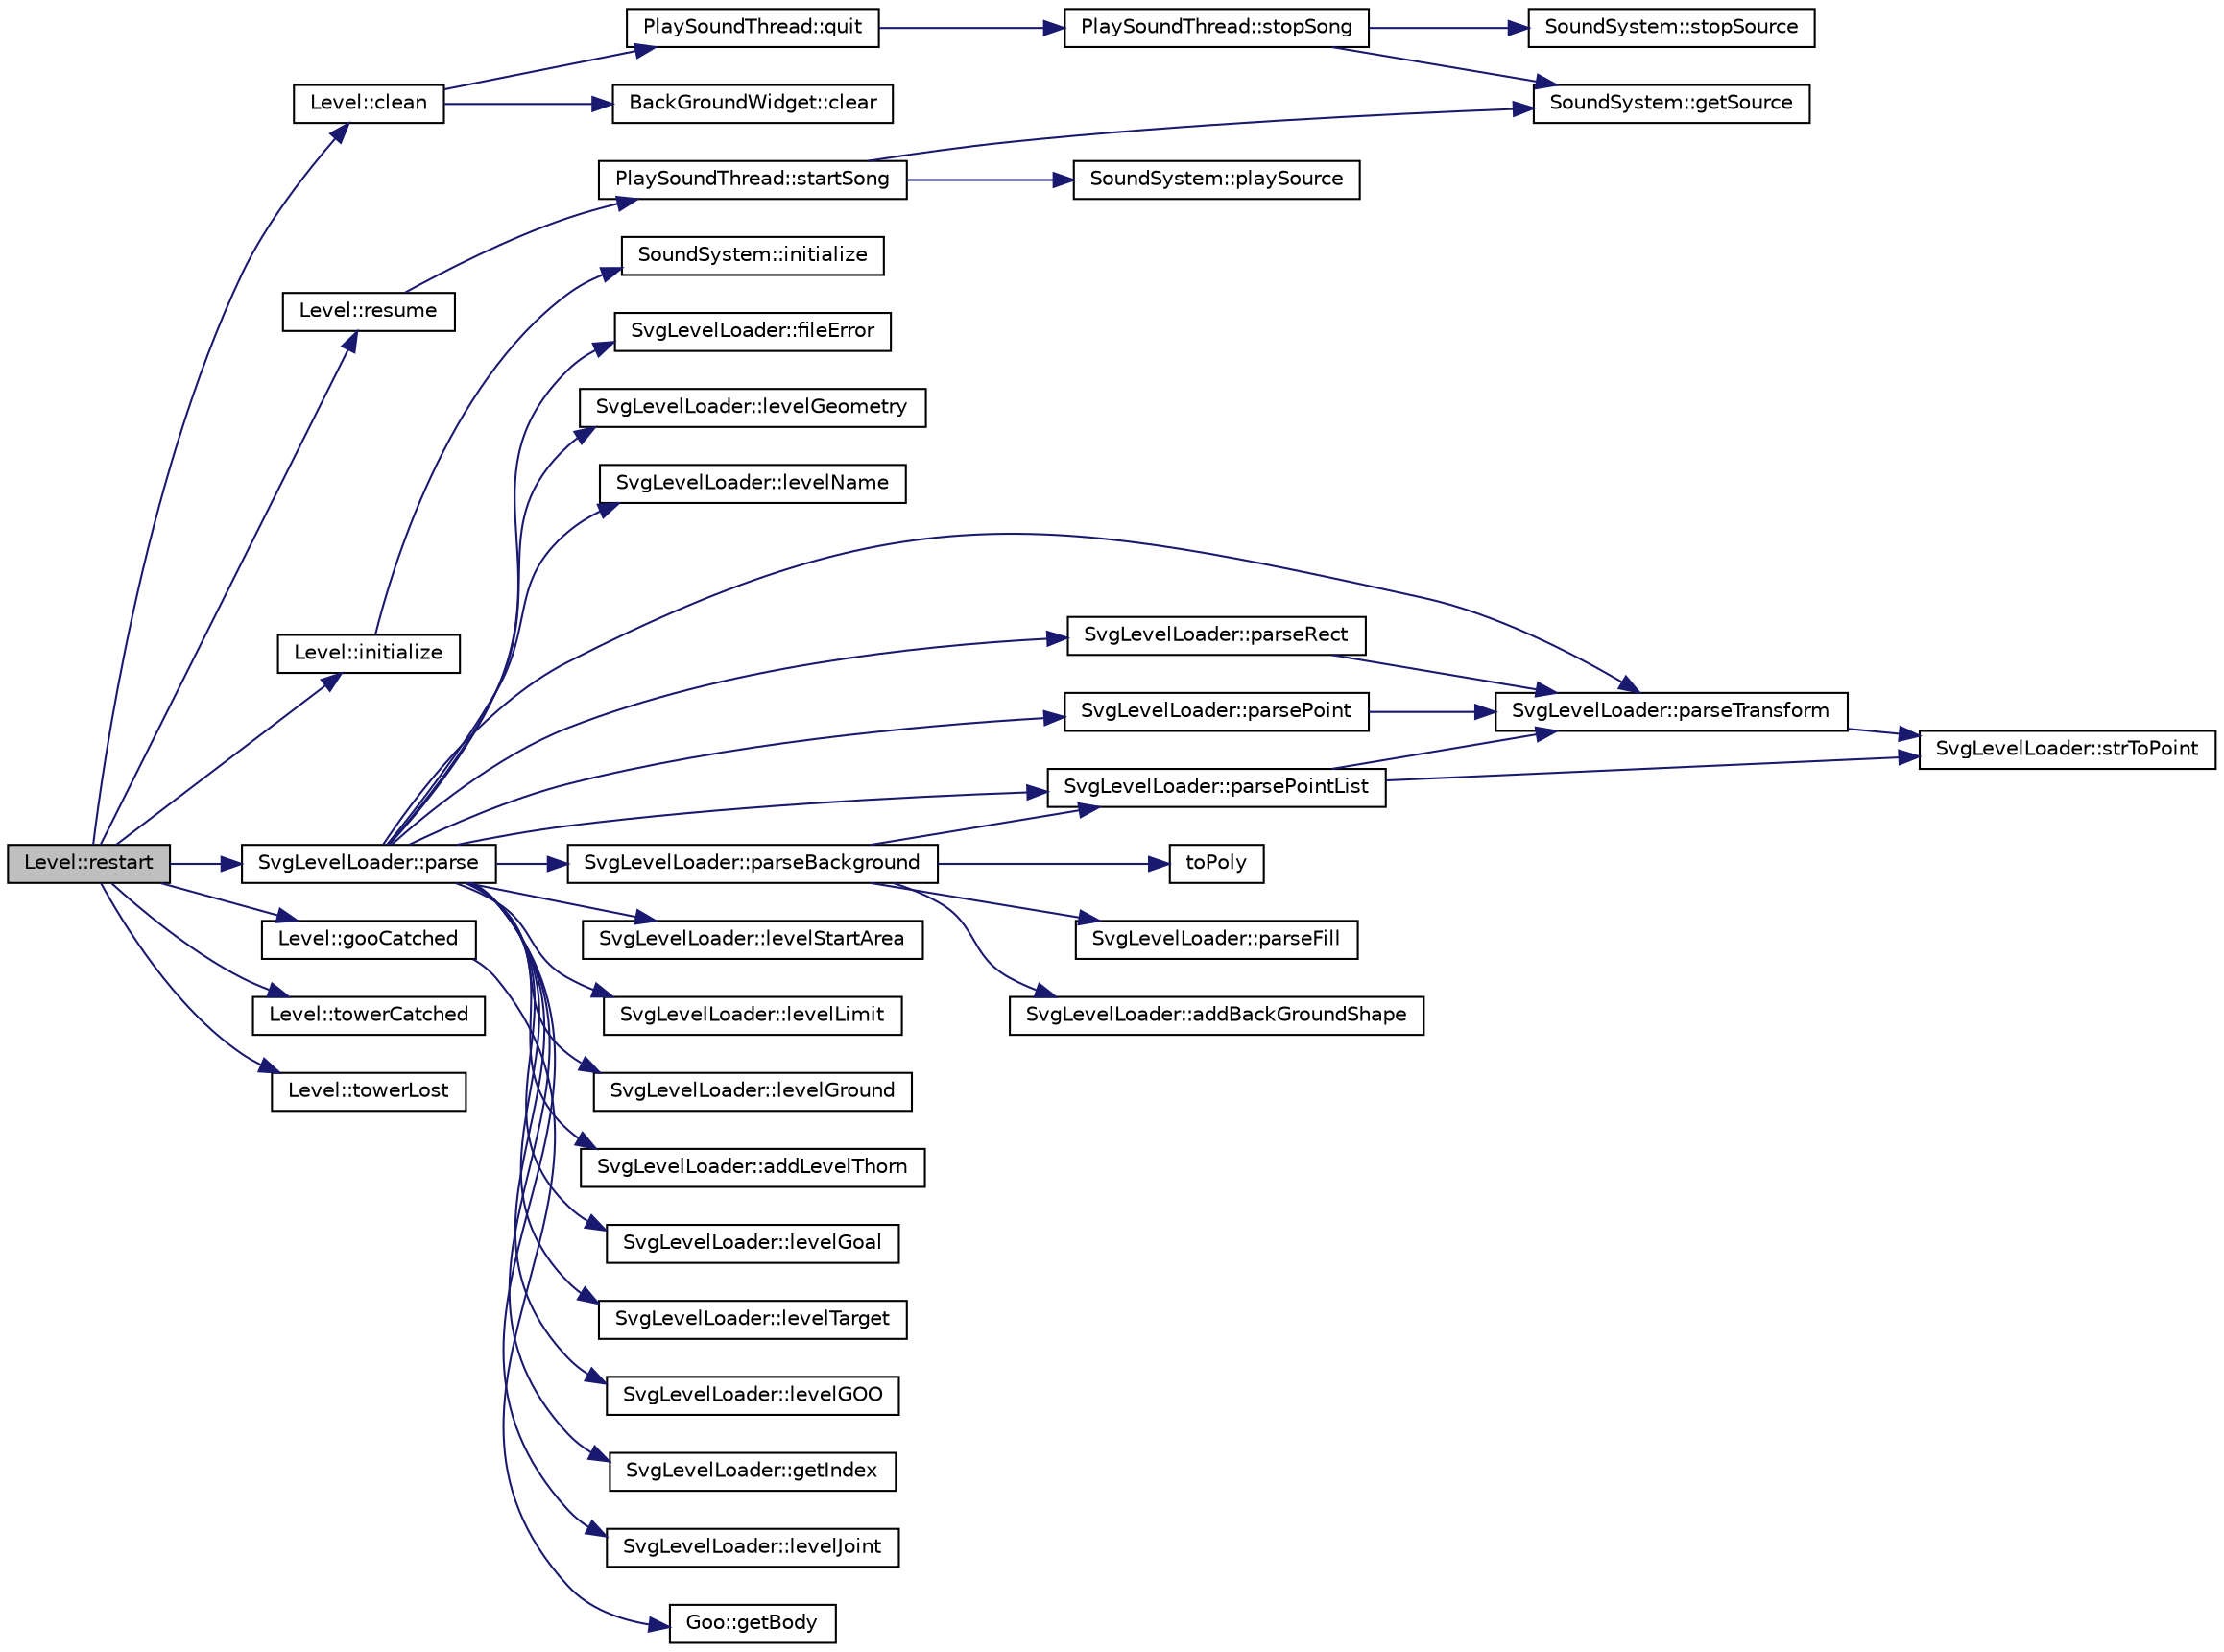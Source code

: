 digraph G
{
  edge [fontname="Helvetica",fontsize="10",labelfontname="Helvetica",labelfontsize="10"];
  node [fontname="Helvetica",fontsize="10",shape=record];
  rankdir="LR";
  Node1 [label="Level::restart",height=0.2,width=0.4,color="black", fillcolor="grey75", style="filled" fontcolor="black"];
  Node1 -> Node2 [color="midnightblue",fontsize="10",style="solid",fontname="Helvetica"];
  Node2 [label="Level::clean",height=0.2,width=0.4,color="black", fillcolor="white", style="filled",URL="$d2/d9d/classLevel.html#ae0a26097977060d77093424cfd689ab7"];
  Node2 -> Node3 [color="midnightblue",fontsize="10",style="solid",fontname="Helvetica"];
  Node3 [label="PlaySoundThread::quit",height=0.2,width=0.4,color="black", fillcolor="white", style="filled",URL="$d4/de4/classPlaySoundThread.html#a7f6102dd83dba877d6b789c583ec16b3"];
  Node3 -> Node4 [color="midnightblue",fontsize="10",style="solid",fontname="Helvetica"];
  Node4 [label="PlaySoundThread::stopSong",height=0.2,width=0.4,color="black", fillcolor="white", style="filled",URL="$d4/de4/classPlaySoundThread.html#afce815d06b91392e7a4b899596b236bc"];
  Node4 -> Node5 [color="midnightblue",fontsize="10",style="solid",fontname="Helvetica"];
  Node5 [label="SoundSystem::getSource",height=0.2,width=0.4,color="black", fillcolor="white", style="filled",URL="$d3/dd2/classSoundSystem.html#af1a96ab8ff03a4f7aa8a5d306cc7aef7"];
  Node4 -> Node6 [color="midnightblue",fontsize="10",style="solid",fontname="Helvetica"];
  Node6 [label="SoundSystem::stopSource",height=0.2,width=0.4,color="black", fillcolor="white", style="filled",URL="$d3/dd2/classSoundSystem.html#a637bdd69eddc897ad4135f2fa4008dcc"];
  Node2 -> Node7 [color="midnightblue",fontsize="10",style="solid",fontname="Helvetica"];
  Node7 [label="BackGroundWidget::clear",height=0.2,width=0.4,color="black", fillcolor="white", style="filled",URL="$d2/d7a/classBackGroundWidget.html#ae9d2523789f168987816e5fb3f7e9dc3"];
  Node1 -> Node8 [color="midnightblue",fontsize="10",style="solid",fontname="Helvetica"];
  Node8 [label="Level::initialize",height=0.2,width=0.4,color="black", fillcolor="white", style="filled",URL="$d2/d9d/classLevel.html#a825f9af42387d4b6a92b282c12a5a070"];
  Node8 -> Node9 [color="midnightblue",fontsize="10",style="solid",fontname="Helvetica"];
  Node9 [label="SoundSystem::initialize",height=0.2,width=0.4,color="black", fillcolor="white", style="filled",URL="$d3/dd2/classSoundSystem.html#a836899b0d84385d0aa865023a2cbe356"];
  Node1 -> Node10 [color="midnightblue",fontsize="10",style="solid",fontname="Helvetica"];
  Node10 [label="SvgLevelLoader::parse",height=0.2,width=0.4,color="black", fillcolor="white", style="filled",URL="$d7/dbb/classSvgLevelLoader.html#a3bbc09b35d62e646892ca2e213e7fd22"];
  Node10 -> Node11 [color="midnightblue",fontsize="10",style="solid",fontname="Helvetica"];
  Node11 [label="SvgLevelLoader::fileError",height=0.2,width=0.4,color="black", fillcolor="white", style="filled",URL="$d7/dbb/classSvgLevelLoader.html#a03d4836e69cb95d65443ca118563a962"];
  Node10 -> Node12 [color="midnightblue",fontsize="10",style="solid",fontname="Helvetica"];
  Node12 [label="SvgLevelLoader::levelGeometry",height=0.2,width=0.4,color="black", fillcolor="white", style="filled",URL="$d7/dbb/classSvgLevelLoader.html#a30ca085198d81be8989157087d029bb9"];
  Node10 -> Node13 [color="midnightblue",fontsize="10",style="solid",fontname="Helvetica"];
  Node13 [label="SvgLevelLoader::levelName",height=0.2,width=0.4,color="black", fillcolor="white", style="filled",URL="$d7/dbb/classSvgLevelLoader.html#acf276433c5df9eeeec9bdaf110359ead"];
  Node10 -> Node14 [color="midnightblue",fontsize="10",style="solid",fontname="Helvetica"];
  Node14 [label="SvgLevelLoader::parseTransform",height=0.2,width=0.4,color="black", fillcolor="white", style="filled",URL="$d7/dbb/classSvgLevelLoader.html#aac30601434ed0f5f52f475c5315f7daf"];
  Node14 -> Node15 [color="midnightblue",fontsize="10",style="solid",fontname="Helvetica"];
  Node15 [label="SvgLevelLoader::strToPoint",height=0.2,width=0.4,color="black", fillcolor="white", style="filled",URL="$d7/dbb/classSvgLevelLoader.html#a9faa5bb2a40a6bacaa0f28fc6460000f"];
  Node10 -> Node16 [color="midnightblue",fontsize="10",style="solid",fontname="Helvetica"];
  Node16 [label="SvgLevelLoader::parseRect",height=0.2,width=0.4,color="black", fillcolor="white", style="filled",URL="$d7/dbb/classSvgLevelLoader.html#a05bc221efc435d870c9a13f3fb95b527"];
  Node16 -> Node14 [color="midnightblue",fontsize="10",style="solid",fontname="Helvetica"];
  Node10 -> Node17 [color="midnightblue",fontsize="10",style="solid",fontname="Helvetica"];
  Node17 [label="SvgLevelLoader::levelStartArea",height=0.2,width=0.4,color="black", fillcolor="white", style="filled",URL="$d7/dbb/classSvgLevelLoader.html#adf17eb403bbde2a32d9a7c7cba97f417"];
  Node10 -> Node18 [color="midnightblue",fontsize="10",style="solid",fontname="Helvetica"];
  Node18 [label="SvgLevelLoader::levelLimit",height=0.2,width=0.4,color="black", fillcolor="white", style="filled",URL="$d7/dbb/classSvgLevelLoader.html#a9dd5c802b87c56555d6f07df297402b4"];
  Node10 -> Node19 [color="midnightblue",fontsize="10",style="solid",fontname="Helvetica"];
  Node19 [label="SvgLevelLoader::parsePointList",height=0.2,width=0.4,color="black", fillcolor="white", style="filled",URL="$d7/dbb/classSvgLevelLoader.html#abda6b66187cc29c7d2afda688ec38412"];
  Node19 -> Node14 [color="midnightblue",fontsize="10",style="solid",fontname="Helvetica"];
  Node19 -> Node15 [color="midnightblue",fontsize="10",style="solid",fontname="Helvetica"];
  Node10 -> Node20 [color="midnightblue",fontsize="10",style="solid",fontname="Helvetica"];
  Node20 [label="SvgLevelLoader::levelGround",height=0.2,width=0.4,color="black", fillcolor="white", style="filled",URL="$d7/dbb/classSvgLevelLoader.html#afd74ea826ea04b194313b74c1420d866"];
  Node10 -> Node21 [color="midnightblue",fontsize="10",style="solid",fontname="Helvetica"];
  Node21 [label="SvgLevelLoader::addLevelThorn",height=0.2,width=0.4,color="black", fillcolor="white", style="filled",URL="$d7/dbb/classSvgLevelLoader.html#ad5986267ad1dd6dba42b6d211f7c3333"];
  Node10 -> Node22 [color="midnightblue",fontsize="10",style="solid",fontname="Helvetica"];
  Node22 [label="SvgLevelLoader::parsePoint",height=0.2,width=0.4,color="black", fillcolor="white", style="filled",URL="$d7/dbb/classSvgLevelLoader.html#a6f677ffa271427685841cafafc38c211"];
  Node22 -> Node14 [color="midnightblue",fontsize="10",style="solid",fontname="Helvetica"];
  Node10 -> Node23 [color="midnightblue",fontsize="10",style="solid",fontname="Helvetica"];
  Node23 [label="SvgLevelLoader::levelGoal",height=0.2,width=0.4,color="black", fillcolor="white", style="filled",URL="$d7/dbb/classSvgLevelLoader.html#a8cf7babde3e3e732072629ec15cae548"];
  Node10 -> Node24 [color="midnightblue",fontsize="10",style="solid",fontname="Helvetica"];
  Node24 [label="SvgLevelLoader::levelTarget",height=0.2,width=0.4,color="black", fillcolor="white", style="filled",URL="$d7/dbb/classSvgLevelLoader.html#abe70c69370000f2d6b30f2d7edb98ec4"];
  Node10 -> Node25 [color="midnightblue",fontsize="10",style="solid",fontname="Helvetica"];
  Node25 [label="SvgLevelLoader::levelGOO",height=0.2,width=0.4,color="black", fillcolor="white", style="filled",URL="$d7/dbb/classSvgLevelLoader.html#a38dfefb887de39aabdf5d74d8ac238ab"];
  Node10 -> Node26 [color="midnightblue",fontsize="10",style="solid",fontname="Helvetica"];
  Node26 [label="SvgLevelLoader::parseBackground",height=0.2,width=0.4,color="black", fillcolor="white", style="filled",URL="$d7/dbb/classSvgLevelLoader.html#aaf1fd1fcdaa855f7a7d493d1eee42edf"];
  Node26 -> Node19 [color="midnightblue",fontsize="10",style="solid",fontname="Helvetica"];
  Node26 -> Node27 [color="midnightblue",fontsize="10",style="solid",fontname="Helvetica"];
  Node27 [label="toPoly",height=0.2,width=0.4,color="black", fillcolor="white", style="filled",URL="$d3/d62/tools_8cpp.html#aea21719bd05ff099d0aa190b4555c352",tooltip="Convert a QList of QPoint in a QPolygon transated of *center*."];
  Node26 -> Node28 [color="midnightblue",fontsize="10",style="solid",fontname="Helvetica"];
  Node28 [label="SvgLevelLoader::parseFill",height=0.2,width=0.4,color="black", fillcolor="white", style="filled",URL="$d7/dbb/classSvgLevelLoader.html#a2fad092b3cc396c16c8998dfa5ef5b4e"];
  Node26 -> Node29 [color="midnightblue",fontsize="10",style="solid",fontname="Helvetica"];
  Node29 [label="SvgLevelLoader::addBackGroundShape",height=0.2,width=0.4,color="black", fillcolor="white", style="filled",URL="$d7/dbb/classSvgLevelLoader.html#ac6e06903293c6a3fe87f5e5747723b5e"];
  Node10 -> Node30 [color="midnightblue",fontsize="10",style="solid",fontname="Helvetica"];
  Node30 [label="SvgLevelLoader::getIndex",height=0.2,width=0.4,color="black", fillcolor="white", style="filled",URL="$d7/dbb/classSvgLevelLoader.html#a9f1e9d643dd13b5bec063413b039887a"];
  Node10 -> Node31 [color="midnightblue",fontsize="10",style="solid",fontname="Helvetica"];
  Node31 [label="SvgLevelLoader::levelJoint",height=0.2,width=0.4,color="black", fillcolor="white", style="filled",URL="$d7/dbb/classSvgLevelLoader.html#a92c42c0e31214959e6996acb143fe103"];
  Node1 -> Node32 [color="midnightblue",fontsize="10",style="solid",fontname="Helvetica"];
  Node32 [label="Level::resume",height=0.2,width=0.4,color="black", fillcolor="white", style="filled",URL="$d2/d9d/classLevel.html#a3faa288916e3c24d6b94efaf059e0b20"];
  Node32 -> Node33 [color="midnightblue",fontsize="10",style="solid",fontname="Helvetica"];
  Node33 [label="PlaySoundThread::startSong",height=0.2,width=0.4,color="black", fillcolor="white", style="filled",URL="$d4/de4/classPlaySoundThread.html#a19182f3262b915dc091cebc292fca60f"];
  Node33 -> Node5 [color="midnightblue",fontsize="10",style="solid",fontname="Helvetica"];
  Node33 -> Node34 [color="midnightblue",fontsize="10",style="solid",fontname="Helvetica"];
  Node34 [label="SoundSystem::playSource",height=0.2,width=0.4,color="black", fillcolor="white", style="filled",URL="$d3/dd2/classSoundSystem.html#a36a321e65d3e1e5af2033c42de5ff23e"];
  Node1 -> Node35 [color="midnightblue",fontsize="10",style="solid",fontname="Helvetica"];
  Node35 [label="Level::gooCatched",height=0.2,width=0.4,color="black", fillcolor="white", style="filled",URL="$d2/d9d/classLevel.html#a4bbaf5b65f2bbdea87fade07ba8fb3dc"];
  Node35 -> Node36 [color="midnightblue",fontsize="10",style="solid",fontname="Helvetica"];
  Node36 [label="Goo::getBody",height=0.2,width=0.4,color="black", fillcolor="white", style="filled",URL="$d5/d5d/classGoo.html#a314afea0927fa89c5d2c50bf8893ed0c"];
  Node1 -> Node37 [color="midnightblue",fontsize="10",style="solid",fontname="Helvetica"];
  Node37 [label="Level::towerCatched",height=0.2,width=0.4,color="black", fillcolor="white", style="filled",URL="$d2/d9d/classLevel.html#a18bebe9e1084154c499a018128aeab86"];
  Node1 -> Node38 [color="midnightblue",fontsize="10",style="solid",fontname="Helvetica"];
  Node38 [label="Level::towerLost",height=0.2,width=0.4,color="black", fillcolor="white", style="filled",URL="$d2/d9d/classLevel.html#ad16ebdadf3283001bd8bd1bf0ecc0d37"];
}
